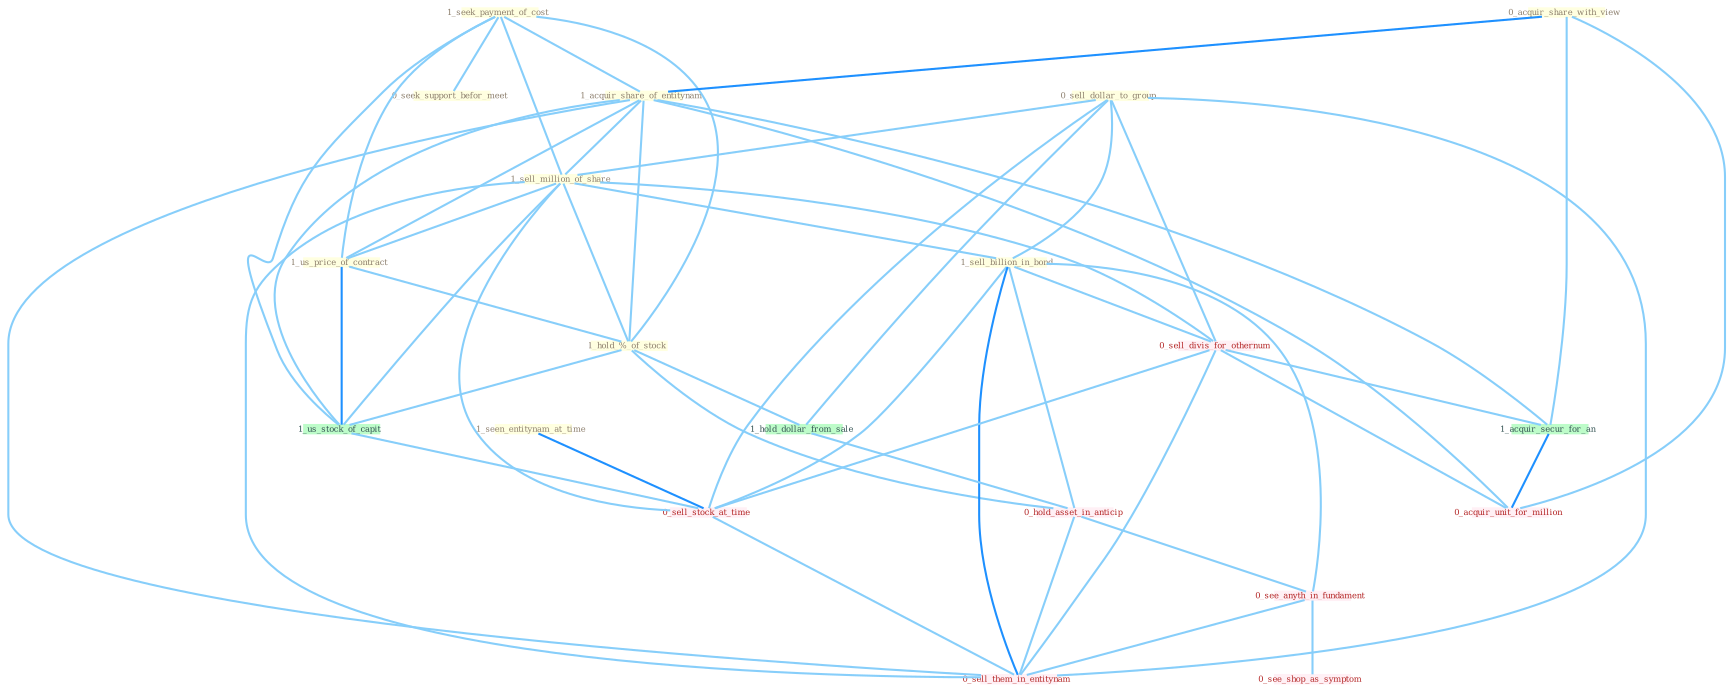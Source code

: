 Graph G{ 
    node
    [shape=polygon,style=filled,width=.5,height=.06,color="#BDFCC9",fixedsize=true,fontsize=4,
    fontcolor="#2f4f4f"];
    {node
    [color="#ffffe0", fontcolor="#8b7d6b"] "1_seek_payment_of_cost " "0_acquir_share_with_view " "1_acquir_share_of_entitynam " "0_sell_dollar_to_group " "1_sell_million_of_share " "1_seen_entitynam_at_time " "0_seek_support_befor_meet " "1_us_price_of_contract " "1_hold_%_of_stock " "1_sell_billion_in_bond "}
{node [color="#fff0f5", fontcolor="#b22222"] "0_sell_divis_for_othernum " "0_hold_asset_in_anticip " "0_sell_stock_at_time " "0_see_anyth_in_fundament " "0_acquir_unit_for_million " "0_see_shop_as_symptom " "0_sell_them_in_entitynam "}
edge [color="#B0E2FF"];

	"1_seek_payment_of_cost " -- "1_acquir_share_of_entitynam " [w="1", color="#87cefa" ];
	"1_seek_payment_of_cost " -- "1_sell_million_of_share " [w="1", color="#87cefa" ];
	"1_seek_payment_of_cost " -- "0_seek_support_befor_meet " [w="1", color="#87cefa" ];
	"1_seek_payment_of_cost " -- "1_us_price_of_contract " [w="1", color="#87cefa" ];
	"1_seek_payment_of_cost " -- "1_hold_%_of_stock " [w="1", color="#87cefa" ];
	"1_seek_payment_of_cost " -- "1_us_stock_of_capit " [w="1", color="#87cefa" ];
	"0_acquir_share_with_view " -- "1_acquir_share_of_entitynam " [w="2", color="#1e90ff" , len=0.8];
	"0_acquir_share_with_view " -- "1_acquir_secur_for_an " [w="1", color="#87cefa" ];
	"0_acquir_share_with_view " -- "0_acquir_unit_for_million " [w="1", color="#87cefa" ];
	"1_acquir_share_of_entitynam " -- "1_sell_million_of_share " [w="1", color="#87cefa" ];
	"1_acquir_share_of_entitynam " -- "1_us_price_of_contract " [w="1", color="#87cefa" ];
	"1_acquir_share_of_entitynam " -- "1_hold_%_of_stock " [w="1", color="#87cefa" ];
	"1_acquir_share_of_entitynam " -- "1_acquir_secur_for_an " [w="1", color="#87cefa" ];
	"1_acquir_share_of_entitynam " -- "1_us_stock_of_capit " [w="1", color="#87cefa" ];
	"1_acquir_share_of_entitynam " -- "0_acquir_unit_for_million " [w="1", color="#87cefa" ];
	"1_acquir_share_of_entitynam " -- "0_sell_them_in_entitynam " [w="1", color="#87cefa" ];
	"0_sell_dollar_to_group " -- "1_sell_million_of_share " [w="1", color="#87cefa" ];
	"0_sell_dollar_to_group " -- "1_sell_billion_in_bond " [w="1", color="#87cefa" ];
	"0_sell_dollar_to_group " -- "0_sell_divis_for_othernum " [w="1", color="#87cefa" ];
	"0_sell_dollar_to_group " -- "1_hold_dollar_from_sale " [w="1", color="#87cefa" ];
	"0_sell_dollar_to_group " -- "0_sell_stock_at_time " [w="1", color="#87cefa" ];
	"0_sell_dollar_to_group " -- "0_sell_them_in_entitynam " [w="1", color="#87cefa" ];
	"1_sell_million_of_share " -- "1_us_price_of_contract " [w="1", color="#87cefa" ];
	"1_sell_million_of_share " -- "1_hold_%_of_stock " [w="1", color="#87cefa" ];
	"1_sell_million_of_share " -- "1_sell_billion_in_bond " [w="1", color="#87cefa" ];
	"1_sell_million_of_share " -- "0_sell_divis_for_othernum " [w="1", color="#87cefa" ];
	"1_sell_million_of_share " -- "1_us_stock_of_capit " [w="1", color="#87cefa" ];
	"1_sell_million_of_share " -- "0_sell_stock_at_time " [w="1", color="#87cefa" ];
	"1_sell_million_of_share " -- "0_sell_them_in_entitynam " [w="1", color="#87cefa" ];
	"1_seen_entitynam_at_time " -- "0_sell_stock_at_time " [w="2", color="#1e90ff" , len=0.8];
	"1_us_price_of_contract " -- "1_hold_%_of_stock " [w="1", color="#87cefa" ];
	"1_us_price_of_contract " -- "1_us_stock_of_capit " [w="2", color="#1e90ff" , len=0.8];
	"1_hold_%_of_stock " -- "1_us_stock_of_capit " [w="1", color="#87cefa" ];
	"1_hold_%_of_stock " -- "1_hold_dollar_from_sale " [w="1", color="#87cefa" ];
	"1_hold_%_of_stock " -- "0_hold_asset_in_anticip " [w="1", color="#87cefa" ];
	"1_sell_billion_in_bond " -- "0_sell_divis_for_othernum " [w="1", color="#87cefa" ];
	"1_sell_billion_in_bond " -- "0_hold_asset_in_anticip " [w="1", color="#87cefa" ];
	"1_sell_billion_in_bond " -- "0_sell_stock_at_time " [w="1", color="#87cefa" ];
	"1_sell_billion_in_bond " -- "0_see_anyth_in_fundament " [w="1", color="#87cefa" ];
	"1_sell_billion_in_bond " -- "0_sell_them_in_entitynam " [w="2", color="#1e90ff" , len=0.8];
	"0_sell_divis_for_othernum " -- "1_acquir_secur_for_an " [w="1", color="#87cefa" ];
	"0_sell_divis_for_othernum " -- "0_sell_stock_at_time " [w="1", color="#87cefa" ];
	"0_sell_divis_for_othernum " -- "0_acquir_unit_for_million " [w="1", color="#87cefa" ];
	"0_sell_divis_for_othernum " -- "0_sell_them_in_entitynam " [w="1", color="#87cefa" ];
	"1_acquir_secur_for_an " -- "0_acquir_unit_for_million " [w="2", color="#1e90ff" , len=0.8];
	"1_us_stock_of_capit " -- "0_sell_stock_at_time " [w="1", color="#87cefa" ];
	"1_hold_dollar_from_sale " -- "0_hold_asset_in_anticip " [w="1", color="#87cefa" ];
	"0_hold_asset_in_anticip " -- "0_see_anyth_in_fundament " [w="1", color="#87cefa" ];
	"0_hold_asset_in_anticip " -- "0_sell_them_in_entitynam " [w="1", color="#87cefa" ];
	"0_sell_stock_at_time " -- "0_sell_them_in_entitynam " [w="1", color="#87cefa" ];
	"0_see_anyth_in_fundament " -- "0_see_shop_as_symptom " [w="1", color="#87cefa" ];
	"0_see_anyth_in_fundament " -- "0_sell_them_in_entitynam " [w="1", color="#87cefa" ];
}
